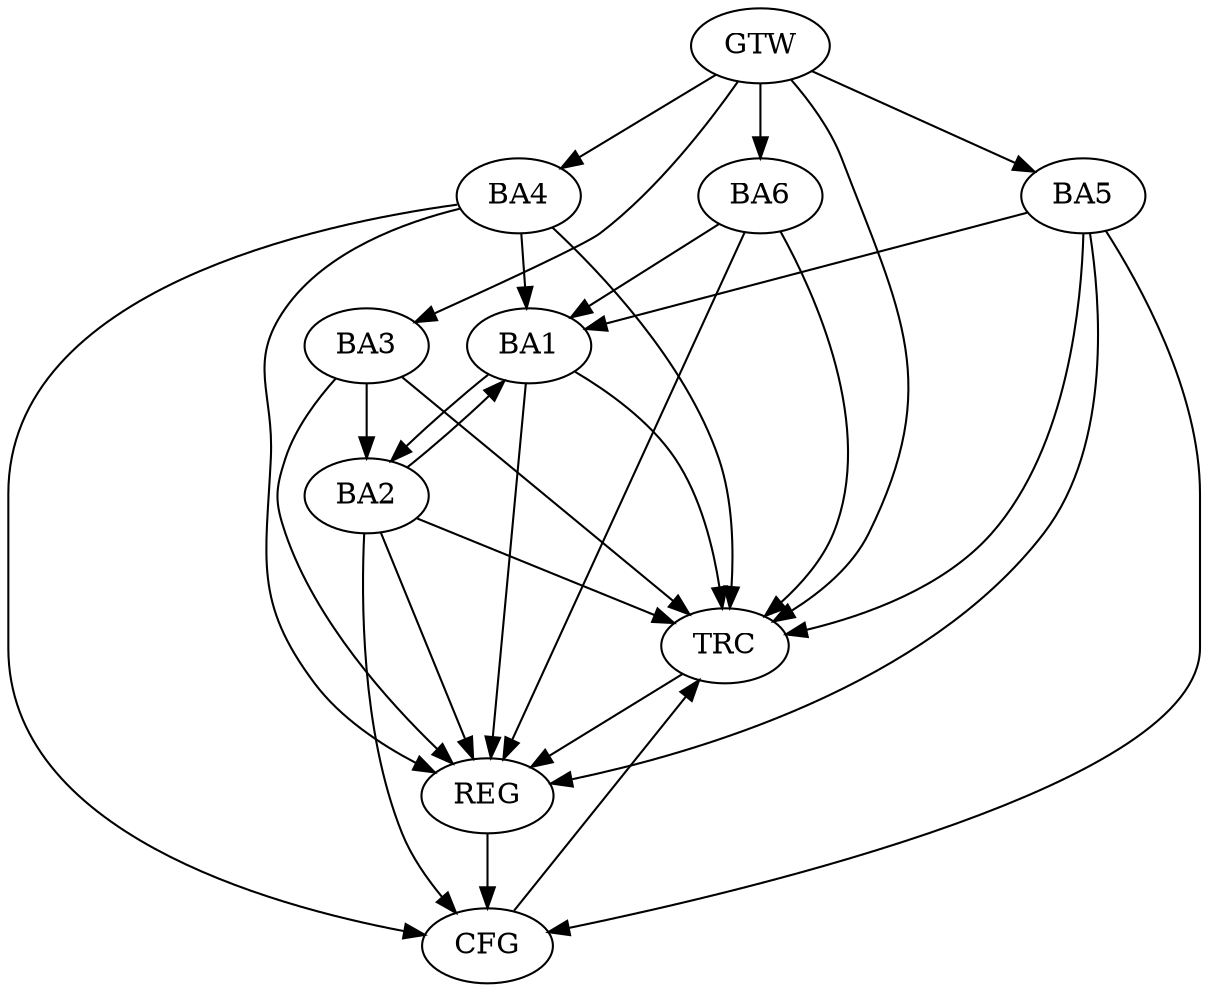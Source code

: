 strict digraph G {
  BA1 [ label="BA1" ];
  BA2 [ label="BA2" ];
  BA3 [ label="BA3" ];
  BA4 [ label="BA4" ];
  BA5 [ label="BA5" ];
  BA6 [ label="BA6" ];
  GTW [ label="GTW" ];
  REG [ label="REG" ];
  CFG [ label="CFG" ];
  TRC [ label="TRC" ];
  BA1 -> BA2;
  BA2 -> BA1;
  BA3 -> BA2;
  BA4 -> BA1;
  BA5 -> BA1;
  BA6 -> BA1;
  GTW -> BA3;
  GTW -> BA4;
  GTW -> BA5;
  GTW -> BA6;
  BA1 -> REG;
  BA2 -> REG;
  BA3 -> REG;
  BA4 -> REG;
  BA5 -> REG;
  BA6 -> REG;
  BA5 -> CFG;
  BA2 -> CFG;
  BA4 -> CFG;
  REG -> CFG;
  BA1 -> TRC;
  BA2 -> TRC;
  BA3 -> TRC;
  BA4 -> TRC;
  BA5 -> TRC;
  BA6 -> TRC;
  GTW -> TRC;
  CFG -> TRC;
  TRC -> REG;
}
